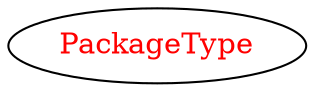 digraph dependencyGraph {
 concentrate=true;
 ranksep="2.0";
 rankdir="LR"; 
 splines="ortho";
"PackageType" [fontcolor="red"];
}